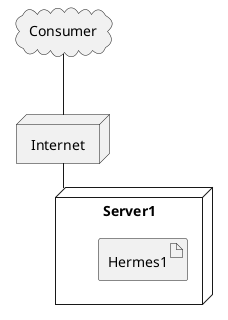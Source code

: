 @startuml

cloud Consumer
node Internet

node Server1{
    artifact Hermes1
}

Consumer -- Internet
Internet -- Server1



@enduml